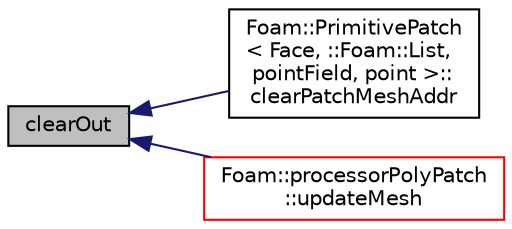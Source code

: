 digraph "clearOut"
{
  bgcolor="transparent";
  edge [fontname="Helvetica",fontsize="10",labelfontname="Helvetica",labelfontsize="10"];
  node [fontname="Helvetica",fontsize="10",shape=record];
  rankdir="LR";
  Node12 [label="clearOut",height=0.2,width=0.4,color="black", fillcolor="grey75", style="filled", fontcolor="black"];
  Node12 -> Node13 [dir="back",color="midnightblue",fontsize="10",style="solid",fontname="Helvetica"];
  Node13 [label="Foam::PrimitivePatch\l\< Face, ::Foam::List,\l pointField, point \>::\lclearPatchMeshAddr",height=0.2,width=0.4,color="black",URL="$a28693.html#adce7b0b57a3bbab0d02ee8592687eff1"];
  Node12 -> Node14 [dir="back",color="midnightblue",fontsize="10",style="solid",fontname="Helvetica"];
  Node14 [label="Foam::processorPolyPatch\l::updateMesh",height=0.2,width=0.4,color="red",URL="$a28609.html#a06139aa7a91eeed82560f0c3d03d1845",tooltip="Update of the patch topology. "];
}
